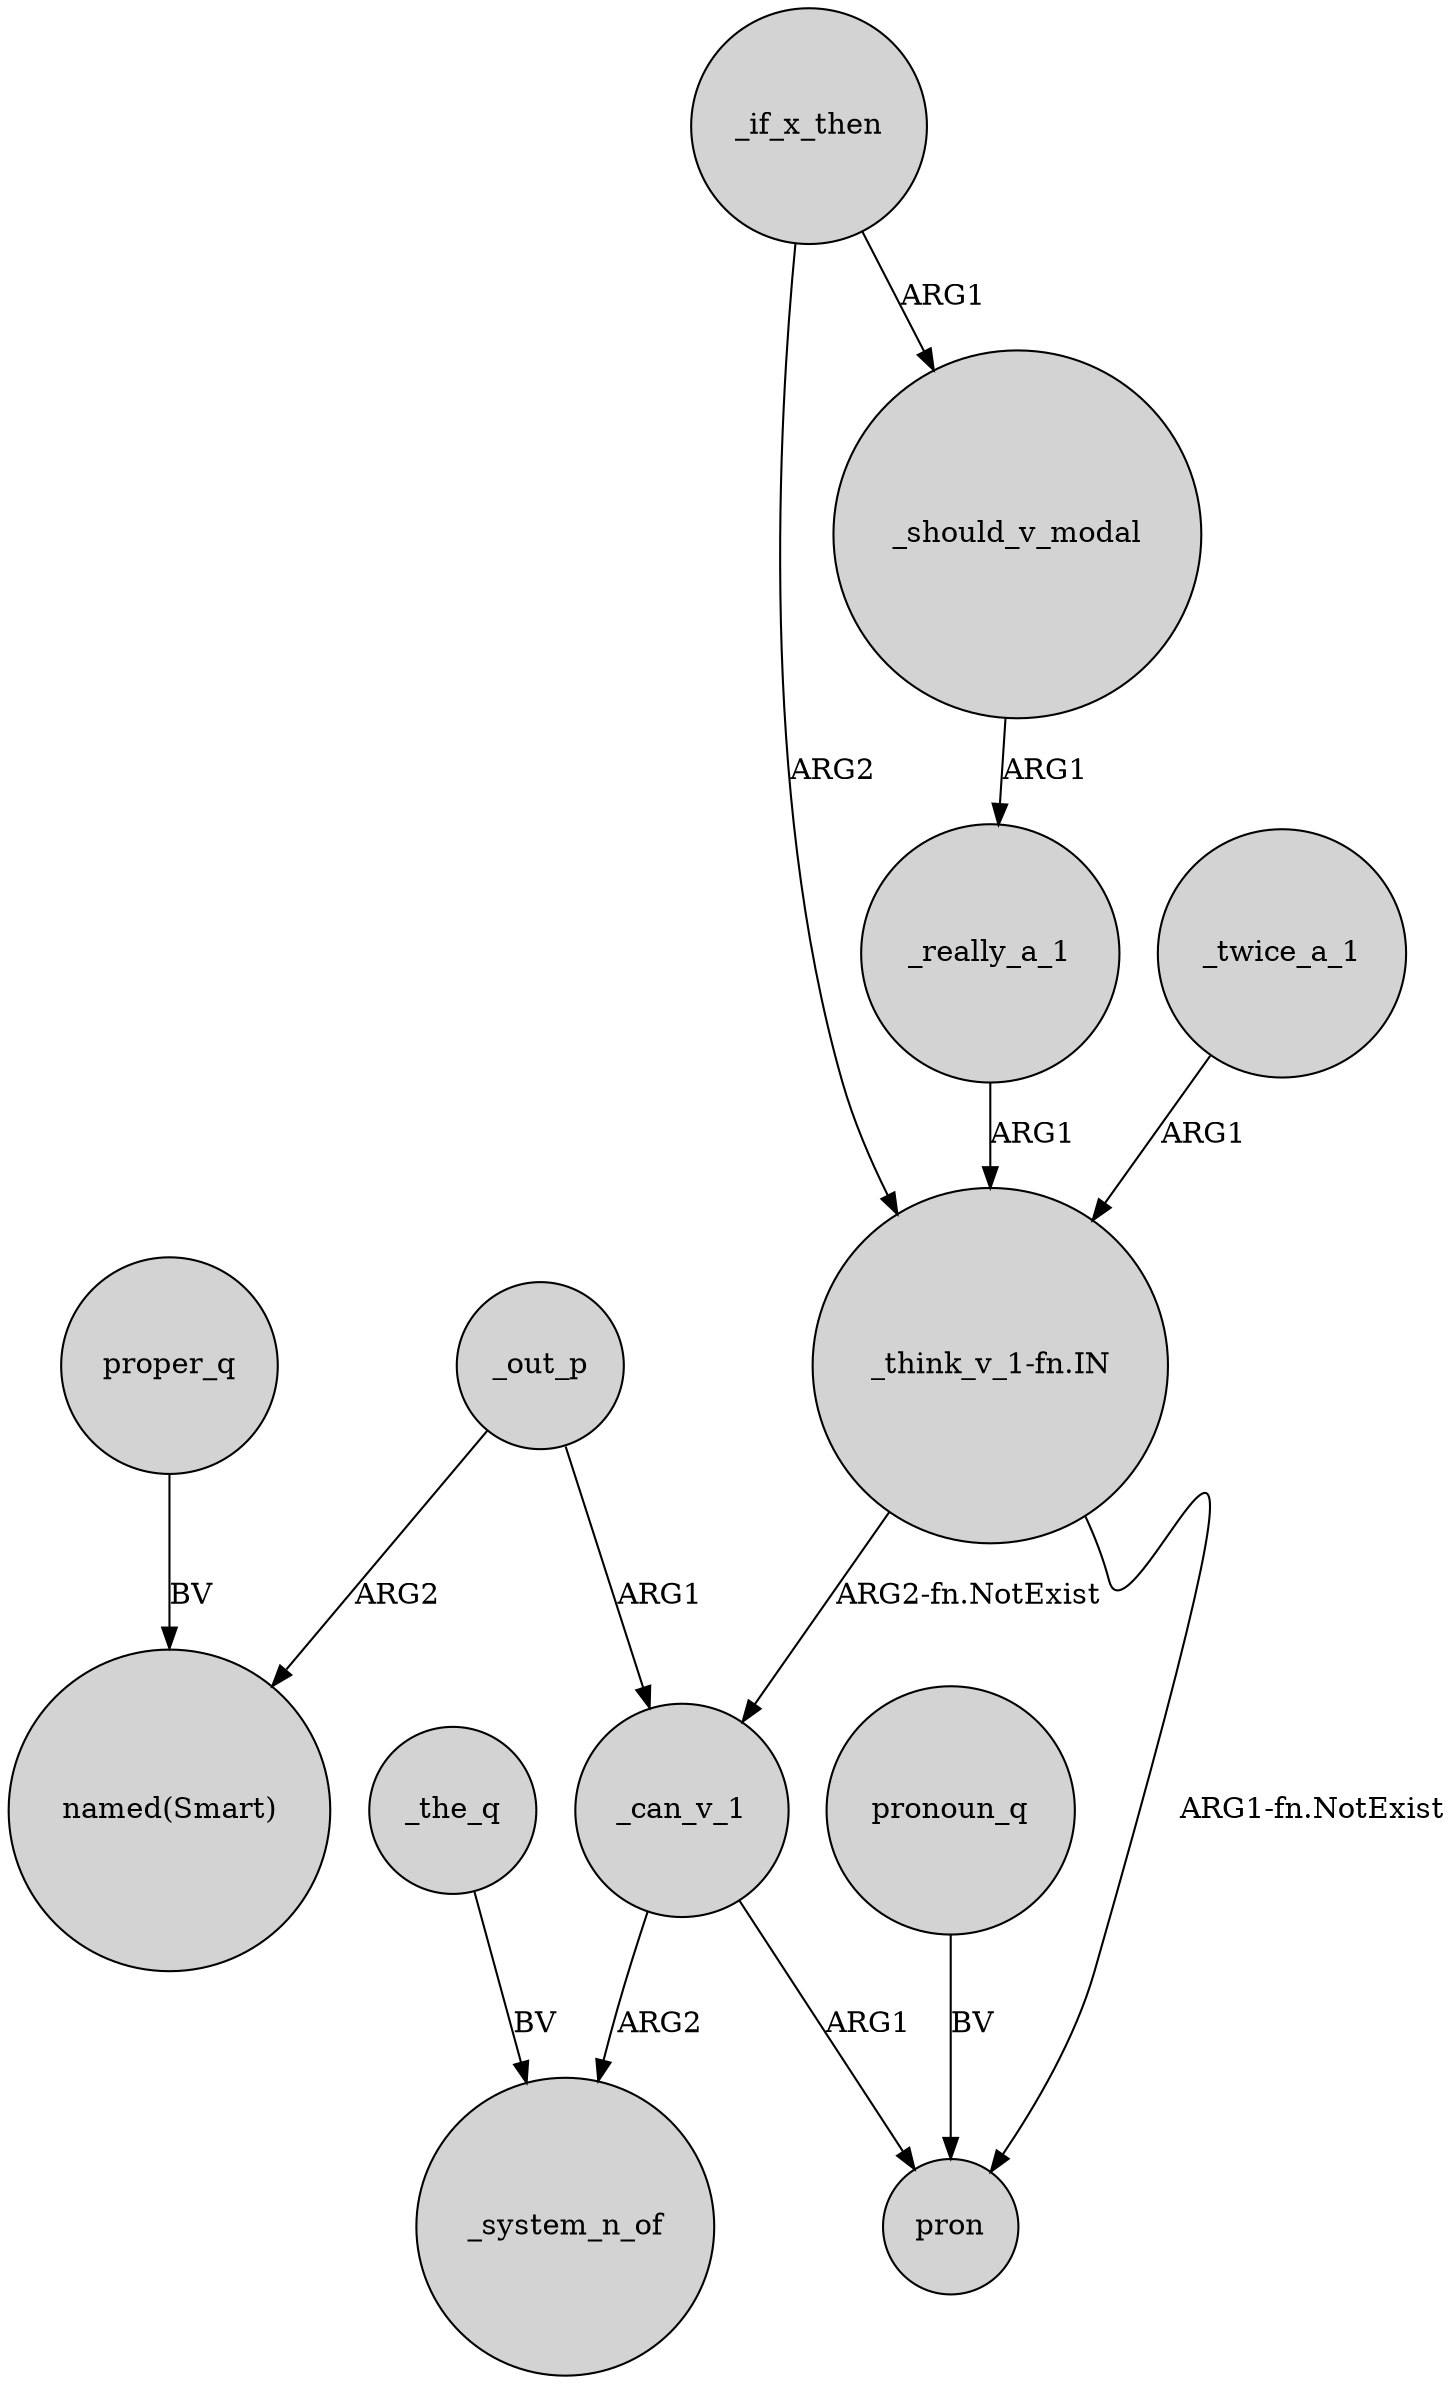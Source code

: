 digraph {
	node [shape=circle style=filled]
	_out_p -> "named(Smart)" [label=ARG2]
	"_think_v_1-fn.IN" -> _can_v_1 [label="ARG2-fn.NotExist"]
	_really_a_1 -> "_think_v_1-fn.IN" [label=ARG1]
	_if_x_then -> "_think_v_1-fn.IN" [label=ARG2]
	_the_q -> _system_n_of [label=BV]
	_should_v_modal -> _really_a_1 [label=ARG1]
	_can_v_1 -> pron [label=ARG1]
	_twice_a_1 -> "_think_v_1-fn.IN" [label=ARG1]
	_out_p -> _can_v_1 [label=ARG1]
	_if_x_then -> _should_v_modal [label=ARG1]
	proper_q -> "named(Smart)" [label=BV]
	"_think_v_1-fn.IN" -> pron [label="ARG1-fn.NotExist"]
	_can_v_1 -> _system_n_of [label=ARG2]
	pronoun_q -> pron [label=BV]
}
